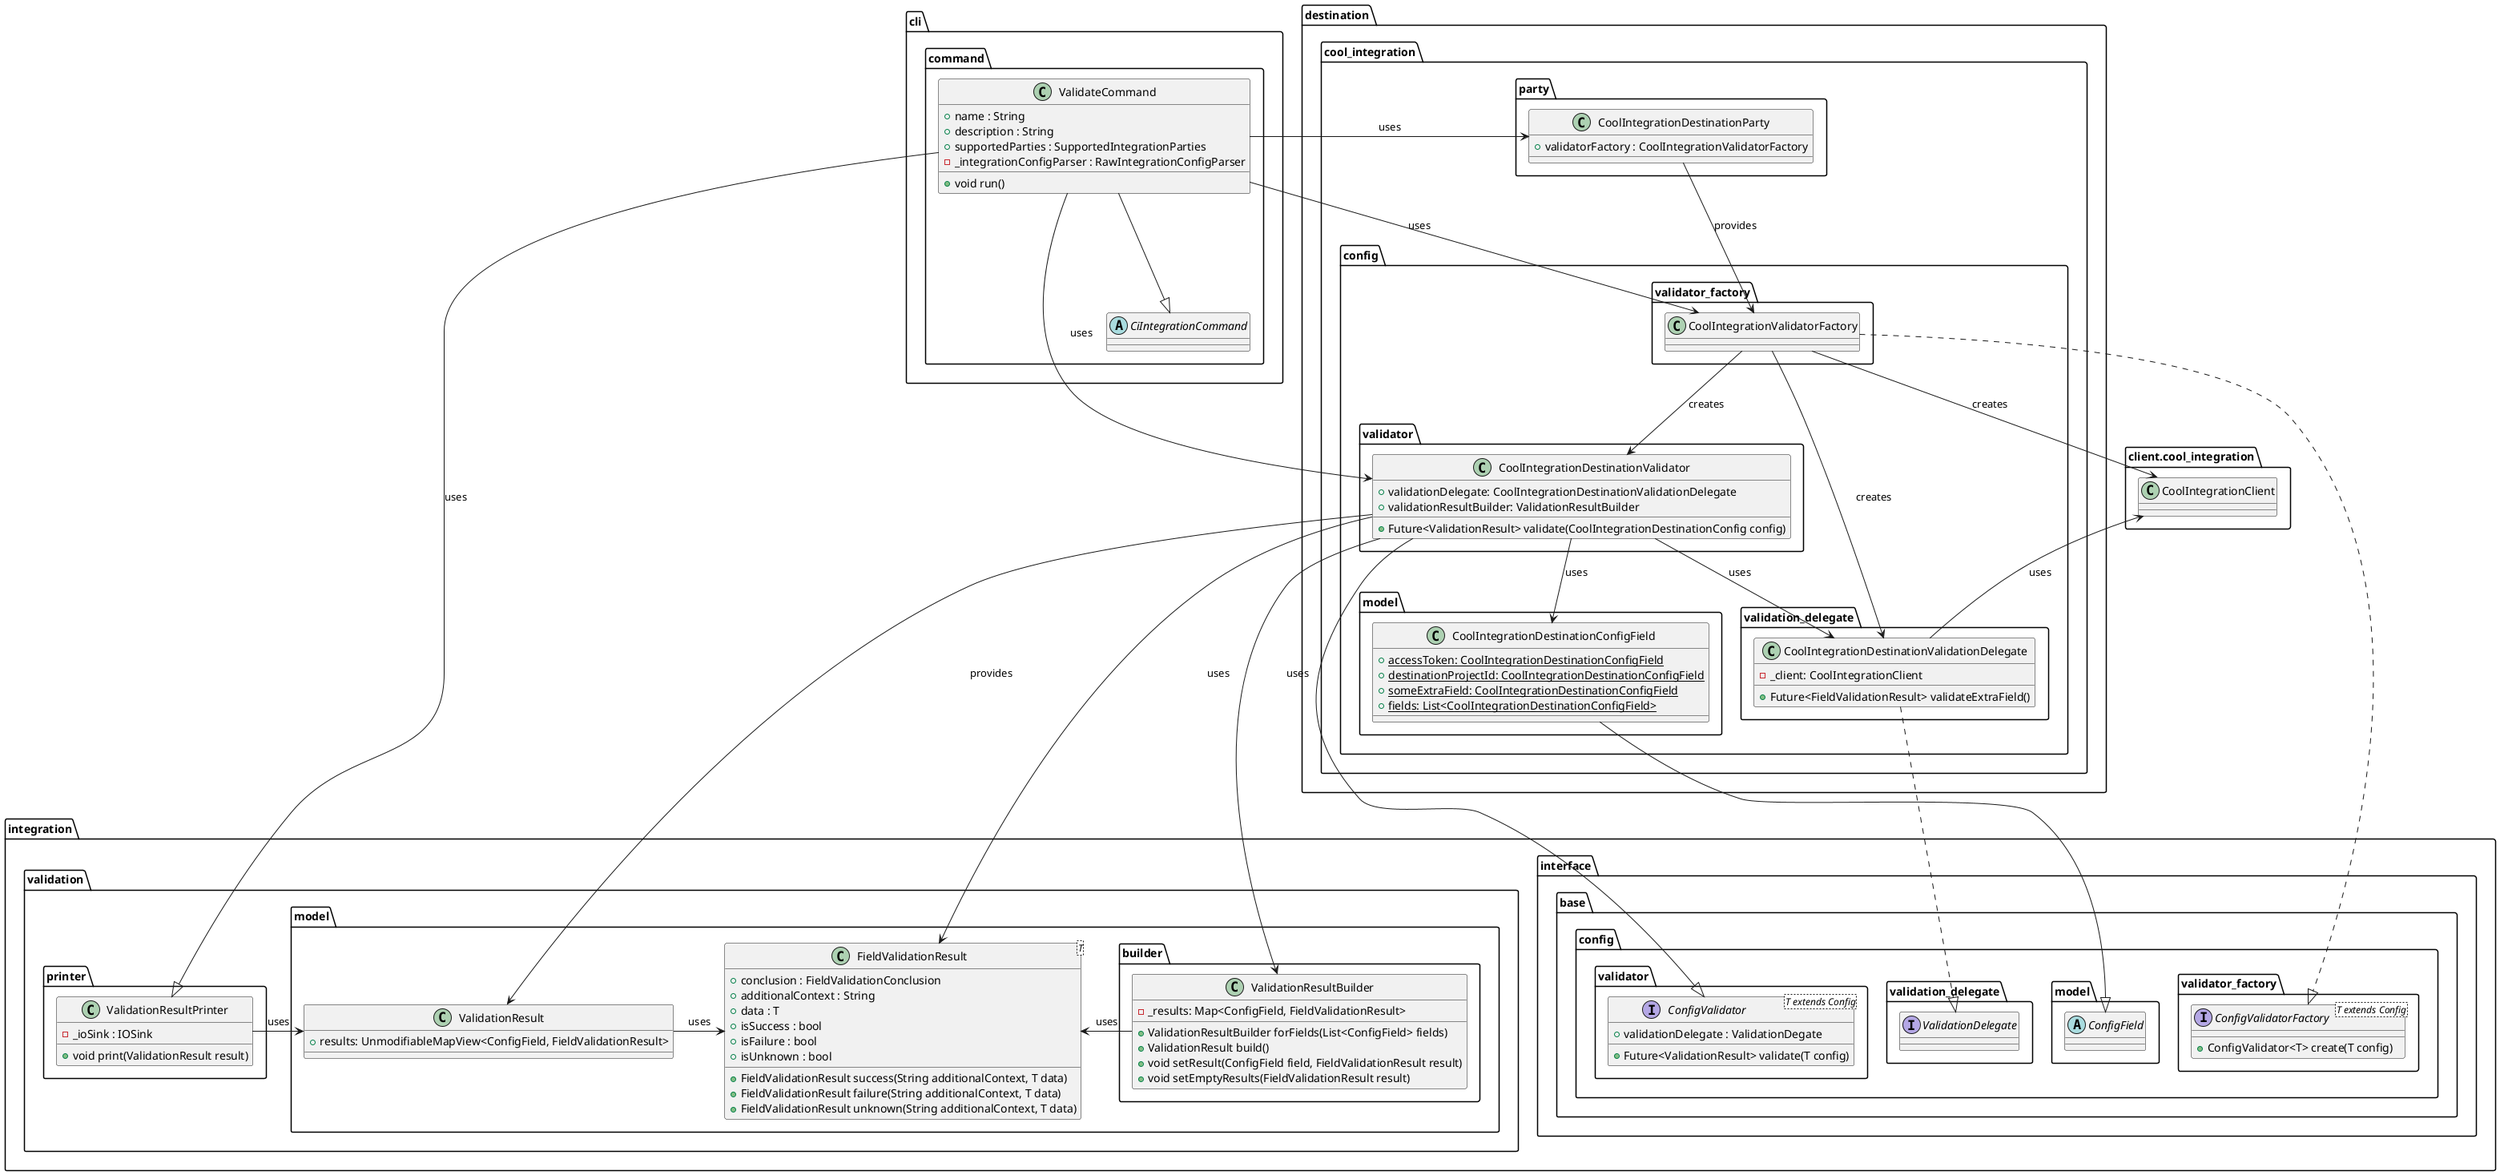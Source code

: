 @startuml config_validator_destination_class_diagram

    package integration {
        package interface {
            package base.config {
                package model as interface_model {
                    abstract class ConfigField {}
                }
                
                package validator as base_validator {
                    interface ConfigValidator<T extends Config> {
                        + validationDelegate : ValidationDegate

                        + Future<ValidationResult> validate(T config)
                    }
                }

                package validator_factory as interface_factory {
                    interface ConfigValidatorFactory<T extends Config> {
                        + ConfigValidator<T> create(T config)
                    }
                }

                package validation_delegate as interface_delegate {
                    interface ValidationDelegate {}
                }
            }
        }
        
        package validation as integration_validation {
            package printer as integration_validation_printer {
                class ValidationResultPrinter {
                    - _ioSink : IOSink

                    + void print(ValidationResult result)
                }
            }

            package model as validation_model{
                package builder as validation_model_builder {
                    class ValidationResultBuilder {
                        - _results: Map<ConfigField, FieldValidationResult>
                        + ValidationResultBuilder forFields(List<ConfigField> fields)
                        + ValidationResult build()
                        + void setResult(ConfigField field, FieldValidationResult result)
                        + void setEmptyResults(FieldValidationResult result)
                    }
                }

                class ValidationResult {
                    + results: UnmodifiableMapView<ConfigField, FieldValidationResult>
                }

                class FieldValidationResult<T> {
                    + conclusion : FieldValidationConclusion
                    + additionalContext : String
                    + data : T
                    + isSuccess : bool
                    + isFailure : bool
                    + isUnknown : bool
                    
                    + FieldValidationResult success(String additionalContext, T data)
                    + FieldValidationResult failure(String additionalContext, T data)
                    + FieldValidationResult unknown(String additionalContext, T data)
                }
            }
        }
    }

    package destination.cool_integration {

        package party as destination_party {
            class CoolIntegrationDestinationParty {
                + validatorFactory : CoolIntegrationValidatorFactory
            }
        }

        package config as cool_integration_config {
            package validator as cool_integration_validator {
                class CoolIntegrationDestinationValidator {
                    + validationDelegate: CoolIntegrationDestinationValidationDelegate
                    + validationResultBuilder: ValidationResultBuilder

                    + Future<ValidationResult> validate(CoolIntegrationDestinationConfig config)
                }
            }

            package validator_factory as cool_integration_validator_factory {
                class CoolIntegrationValidatorFactory {}
            }

            package validation_delegate as cool_integration_validation_delegate {
                class CoolIntegrationDestinationValidationDelegate {
                    - _client: CoolIntegrationClient

                    + Future<FieldValidationResult> validateExtraField()
                }
            }

            package model as destination_model {
                class CoolIntegrationDestinationConfigField {
                    + {static} accessToken: CoolIntegrationDestinationConfigField
                    + {static} destinationProjectId: CoolIntegrationDestinationConfigField
                    + {static} someExtraField: CoolIntegrationDestinationConfigField
                    + {static} fields: List<CoolIntegrationDestinationConfigField>
                }
            }
        }
    }

    package client.cool_integration as client_cool_integration {
        class CoolIntegrationClient {}
    }

    package cli {
        package command {
            abstract class CiIntegrationCommand {}

            class ValidateCommand {
                + name : String
                + description : String
                + supportedParties : SupportedIntegrationParties
                - _integrationConfigParser : RawIntegrationConfigParser

                + void run()
            }
        }
    }

    CoolIntegrationDestinationValidator --> CoolIntegrationDestinationValidationDelegate : uses
    CoolIntegrationDestinationValidationDelegate --> CoolIntegrationClient : uses

    CoolIntegrationValidatorFactory --> CoolIntegrationDestinationValidator : creates
    CoolIntegrationValidatorFactory --> CoolIntegrationClient : creates
    CoolIntegrationValidatorFactory --> CoolIntegrationDestinationValidationDelegate : creates

    ValidateCommand --|> CiIntegrationCommand
    ValidateCommand --|> ValidationResultPrinter : uses

    ValidateCommand -left-> CoolIntegrationDestinationValidator : uses
    ValidateCommand -down-> CoolIntegrationValidatorFactory : uses
    ValidateCommand -down-> CoolIntegrationDestinationParty : uses

    CoolIntegrationDestinationParty --> CoolIntegrationValidatorFactory : provides

    CoolIntegrationDestinationValidationDelegate ..|> ValidationDelegate

    CoolIntegrationDestinationConfigField --|> ConfigField

    CoolIntegrationDestinationValidator --|> ConfigValidator
    CoolIntegrationDestinationValidator -down-> CoolIntegrationDestinationConfigField : uses
    CoolIntegrationDestinationValidator --> ValidationResult : provides
    CoolIntegrationDestinationValidator --> ValidationResultBuilder : uses
    CoolIntegrationDestinationValidator --> FieldValidationResult : uses

    ValidationResultPrinter -left-> ValidationResult : uses
    ValidationResult -right-> FieldValidationResult : uses
    ValidationResultBuilder -left-> FieldValidationResult : uses

    CoolIntegrationValidatorFactory ..|> ConfigValidatorFactory

    CoolIntegrationClient -[hidden]-> CoolIntegrationDestinationValidationDelegate

@enduml
